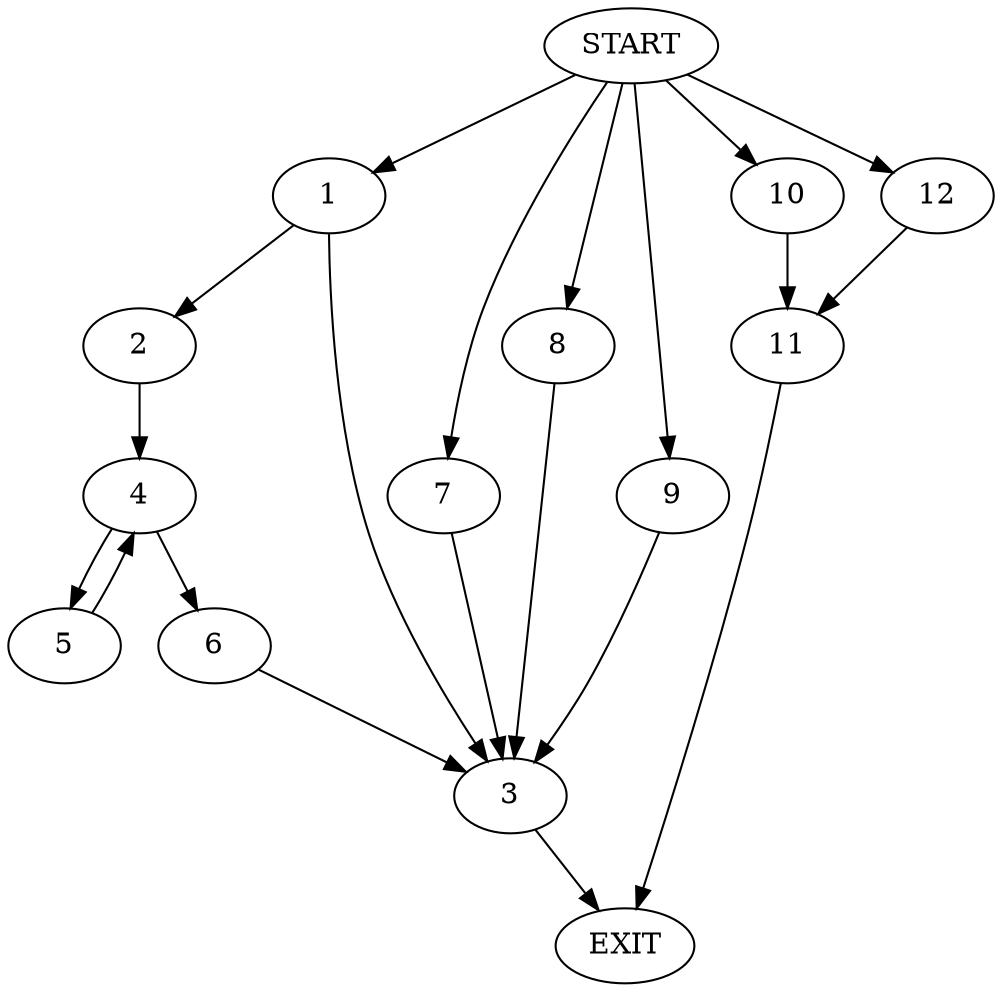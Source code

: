 digraph {
0 [label="START"]
13 [label="EXIT"]
0 -> 1
1 -> 2
1 -> 3
2 -> 4
3 -> 13
4 -> 5
4 -> 6
6 -> 3
5 -> 4
0 -> 7
7 -> 3
0 -> 8
8 -> 3
0 -> 9
9 -> 3
0 -> 10
10 -> 11
11 -> 13
0 -> 12
12 -> 11
}

